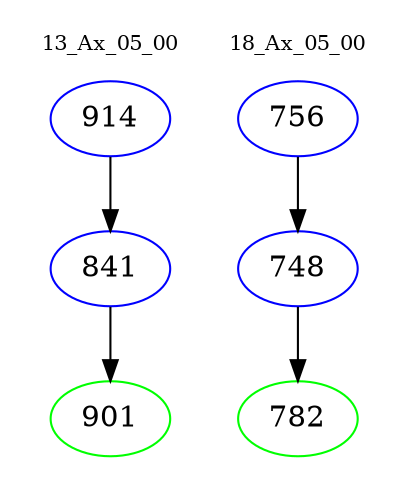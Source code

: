 digraph{
subgraph cluster_0 {
color = white
label = "13_Ax_05_00";
fontsize=10;
T0_914 [label="914", color="blue"]
T0_914 -> T0_841 [color="black"]
T0_841 [label="841", color="blue"]
T0_841 -> T0_901 [color="black"]
T0_901 [label="901", color="green"]
}
subgraph cluster_1 {
color = white
label = "18_Ax_05_00";
fontsize=10;
T1_756 [label="756", color="blue"]
T1_756 -> T1_748 [color="black"]
T1_748 [label="748", color="blue"]
T1_748 -> T1_782 [color="black"]
T1_782 [label="782", color="green"]
}
}
